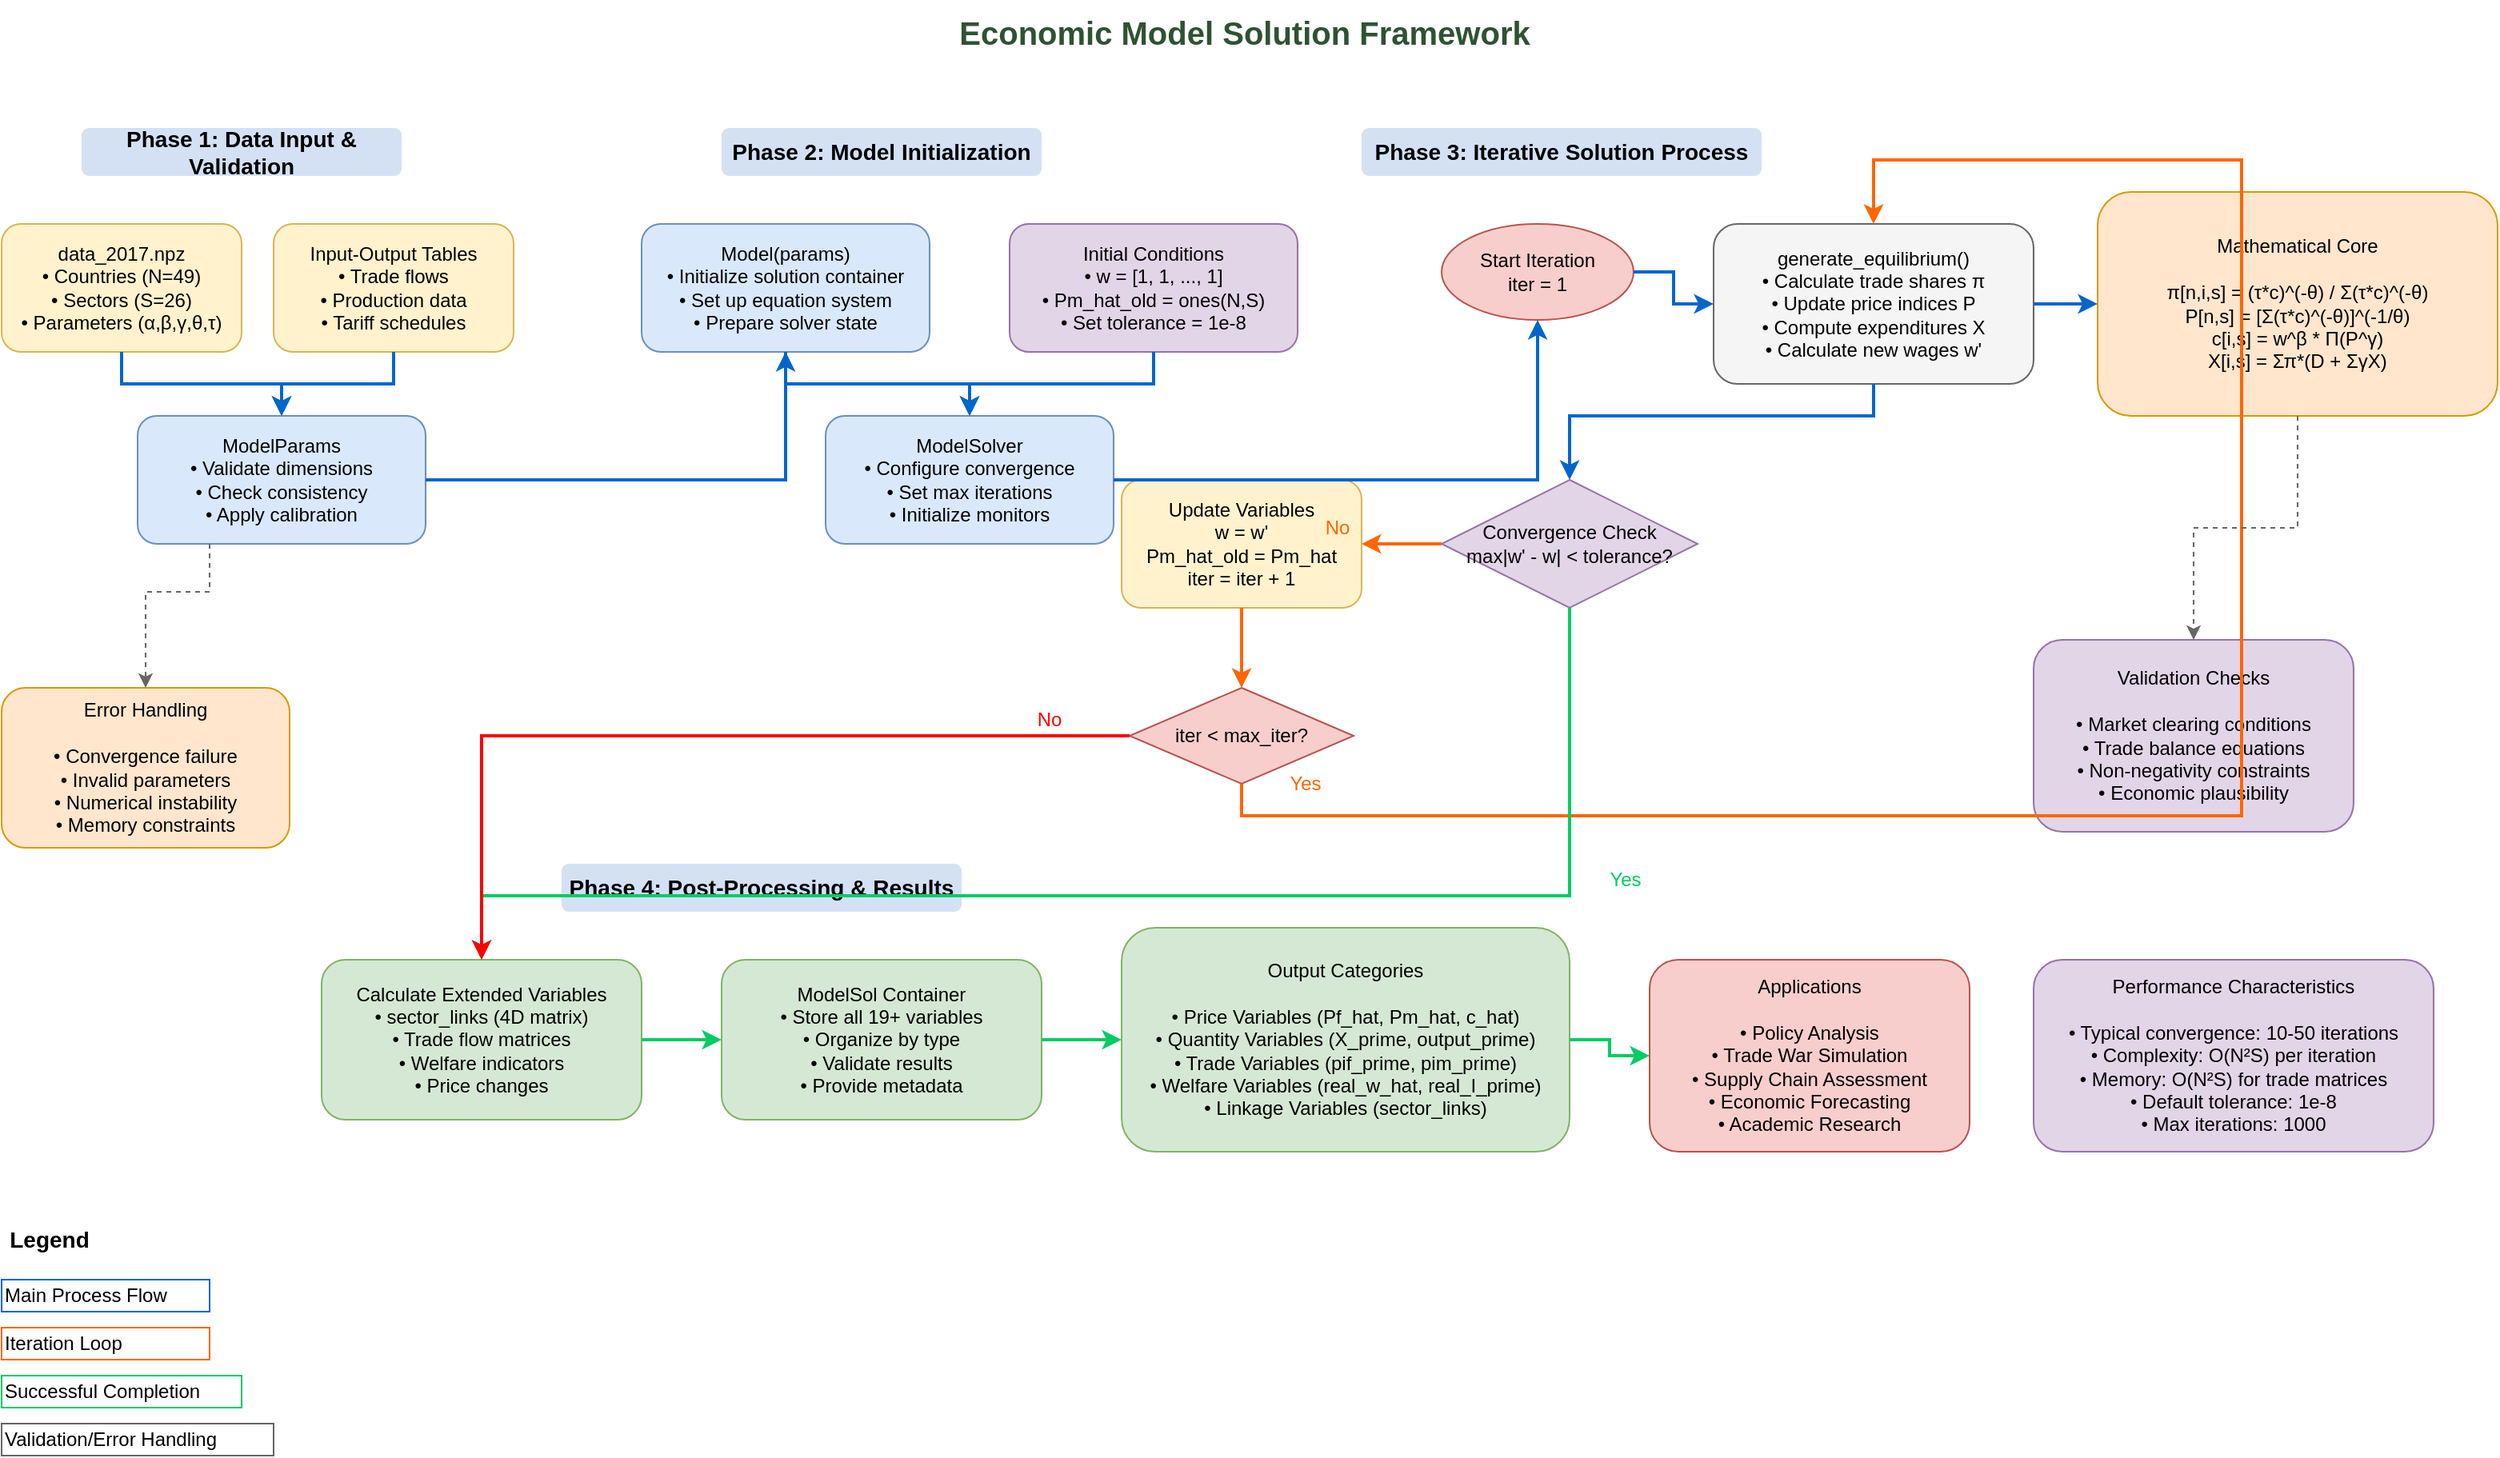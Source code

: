 <mxfile version="24.7.17">
  <diagram name="Model Solution Flow" id="model-solution-flow">
    <mxGraphModel dx="1422" dy="794" grid="1" gridSize="10" guides="1" tooltips="1" connect="1" arrows="1" fold="1" page="1" pageScale="1" pageWidth="1654" pageHeight="1169" math="0" shadow="0">
      <root>
        <mxCell id="0" />
        <mxCell id="1" parent="0" />
        
        <!-- Title -->
        <mxCell id="title" value="Economic Model Solution Framework" style="text;html=1;strokeColor=none;fillColor=none;align=center;verticalAlign=middle;whiteSpace=wrap;rounded=0;fontSize=20;fontStyle=1;fontColor=#2F5233;" vertex="1" parent="1">
          <mxGeometry x="527" y="40" width="600" height="40" as="geometry" />
        </mxCell>

        <!-- Phase 1: Data Input -->
        <mxCell id="phase1_title" value="Phase 1: Data Input &amp; Validation" style="text;html=1;strokeColor=none;fillColor=#d4e1f5;align=center;verticalAlign=middle;whiteSpace=wrap;rounded=1;fontSize=14;fontStyle=1;" vertex="1" parent="1">
          <mxGeometry x="100" y="120" width="200" height="30" as="geometry" />
        </mxCell>

        <!-- Data Sources -->
        <mxCell id="data_npz" value="data_2017.npz&#xa;• Countries (N=49)&#xa;• Sectors (S=26)&#xa;• Parameters (α,β,γ,θ,τ)" style="rounded=1;whiteSpace=wrap;html=1;fillColor=#fff2cc;strokeColor=#d6b656;" vertex="1" parent="1">
          <mxGeometry x="50" y="180" width="150" height="80" as="geometry" />
        </mxCell>

        <mxCell id="io_data" value="Input-Output Tables&#xa;• Trade flows&#xa;• Production data&#xa;• Tariff schedules" style="rounded=1;whiteSpace=wrap;html=1;fillColor=#fff2cc;strokeColor=#d6b656;" vertex="1" parent="1">
          <mxGeometry x="220" y="180" width="150" height="80" as="geometry" />
        </mxCell>

        <!-- ModelParams -->
        <mxCell id="model_params" value="ModelParams&#xa;• Validate dimensions&#xa;• Check consistency&#xa;• Apply calibration" style="rounded=1;whiteSpace=wrap;html=1;fillColor=#dae8fc;strokeColor=#6c8ebf;" vertex="1" parent="1">
          <mxGeometry x="135" y="300" width="180" height="80" as="geometry" />
        </mxCell>

        <!-- Phase 2: Model Initialization -->
        <mxCell id="phase2_title" value="Phase 2: Model Initialization" style="text;html=1;strokeColor=none;fillColor=#d4e1f5;align=center;verticalAlign=middle;whiteSpace=wrap;rounded=1;fontSize=14;fontStyle=1;" vertex="1" parent="1">
          <mxGeometry x="500" y="120" width="200" height="30" as="geometry" />
        </mxCell>

        <!-- Model Creation -->
        <mxCell id="model_class" value="Model(params)&#xa;• Initialize solution container&#xa;• Set up equation system&#xa;• Prepare solver state" style="rounded=1;whiteSpace=wrap;html=1;fillColor=#dae8fc;strokeColor=#6c8ebf;" vertex="1" parent="1">
          <mxGeometry x="450" y="180" width="180" height="80" as="geometry" />
        </mxCell>

        <!-- Initial Conditions -->
        <mxCell id="initial_guess" value="Initial Conditions&#xa;• w = [1, 1, ..., 1]&#xa;• Pm_hat_old = ones(N,S)&#xa;• Set tolerance = 1e-8" style="rounded=1;whiteSpace=wrap;html=1;fillColor=#e1d5e7;strokeColor=#9673a6;" vertex="1" parent="1">
          <mxGeometry x="680" y="180" width="180" height="80" as="geometry" />
        </mxCell>

        <!-- ModelSolver -->
        <mxCell id="model_solver" value="ModelSolver&#xa;• Configure convergence&#xa;• Set max iterations&#xa;• Initialize monitors" style="rounded=1;whiteSpace=wrap;html=1;fillColor=#dae8fc;strokeColor=#6c8ebf;" vertex="1" parent="1">
          <mxGeometry x="565" y="300" width="180" height="80" as="geometry" />
        </mxCell>

        <!-- Phase 3: Iterative Solution -->
        <mxCell id="phase3_title" value="Phase 3: Iterative Solution Process" style="text;html=1;strokeColor=none;fillColor=#d4e1f5;align=center;verticalAlign=middle;whiteSpace=wrap;rounded=1;fontSize=14;fontStyle=1;" vertex="1" parent="1">
          <mxGeometry x="900" y="120" width="250" height="30" as="geometry" />
        </mxCell>

        <!-- Iteration Loop Start -->
        <mxCell id="iteration_start" value="Start Iteration&#xa;iter = 1" style="ellipse;whiteSpace=wrap;html=1;fillColor=#f8cecc;strokeColor=#b85450;" vertex="1" parent="1">
          <mxGeometry x="950" y="180" width="120" height="60" as="geometry" />
        </mxCell>

        <!-- Generate Equilibrium -->
        <mxCell id="generate_eq" value="generate_equilibrium()&#xa;• Calculate trade shares π&#xa;• Update price indices P&#xa;• Compute expenditures X&#xa;• Calculate new wages w'" style="rounded=1;whiteSpace=wrap;html=1;fillColor=#f5f5f5;strokeColor=#666666;" vertex="1" parent="1">
          <mxGeometry x="1120" y="180" width="200" height="100" as="geometry" />
        </mxCell>

        <!-- Mathematical Core -->
        <mxCell id="math_core" value="Mathematical Core&#xa;&#xa;π[n,i,s] = (τ*c)^(-θ) / Σ(τ*c)^(-θ)&#xa;P[n,s] = [Σ(τ*c)^(-θ)]^(-1/θ)&#xa;c[i,s] = w^β * Π(P^γ)&#xa;X[i,s] = Σπ*(D + ΣγX)" style="rounded=1;whiteSpace=wrap;html=1;fillColor=#ffe6cc;strokeColor=#d79b00;" vertex="1" parent="1">
          <mxGeometry x="1360" y="160" width="250" height="140" as="geometry" />
        </mxCell>

        <!-- Convergence Check -->
        <mxCell id="convergence" value="Convergence Check&#xa;max|w' - w| &lt; tolerance?" style="rhombus;whiteSpace=wrap;html=1;fillColor=#e1d5e7;strokeColor=#9673a6;" vertex="1" parent="1">
          <mxGeometry x="950" y="340" width="160" height="80" as="geometry" />
        </mxCell>

        <!-- Update Variables -->
        <mxCell id="update_vars" value="Update Variables&#xa;w = w'&#xa;Pm_hat_old = Pm_hat&#xa;iter = iter + 1" style="rounded=1;whiteSpace=wrap;html=1;fillColor=#fff2cc;strokeColor=#d6b656;" vertex="1" parent="1">
          <mxGeometry x="750" y="340" width="150" height="80" as="geometry" />
        </mxCell>

        <!-- Max Iterations Check -->
        <mxCell id="max_iter" value="iter &lt; max_iter?" style="rhombus;whiteSpace=wrap;html=1;fillColor=#f8cecc;strokeColor=#b85450;" vertex="1" parent="1">
          <mxGeometry x="755" y="470" width="140" height="60" as="geometry" />
        </mxCell>

        <!-- Phase 4: Post-Processing -->
        <mxCell id="phase4_title" value="Phase 4: Post-Processing &amp; Results" style="text;html=1;strokeColor=none;fillColor=#d4e1f5;align=center;verticalAlign=middle;whiteSpace=wrap;rounded=1;fontSize=14;fontStyle=1;" vertex="1" parent="1">
          <mxGeometry x="400" y="580" width="250" height="30" as="geometry" />
        </mxCell>

        <!-- Calculate Extended Variables -->
        <mxCell id="extended_vars" value="Calculate Extended Variables&#xa;• sector_links (4D matrix)&#xa;• Trade flow matrices&#xa;• Welfare indicators&#xa;• Price changes" style="rounded=1;whiteSpace=wrap;html=1;fillColor=#d5e8d4;strokeColor=#82b366;" vertex="1" parent="1">
          <mxGeometry x="250" y="640" width="200" height="100" as="geometry" />
        </mxCell>

        <!-- ModelSol Container -->
        <mxCell id="model_sol" value="ModelSol Container&#xa;• Store all 19+ variables&#xa;• Organize by type&#xa;• Validate results&#xa;• Provide metadata" style="rounded=1;whiteSpace=wrap;html=1;fillColor=#d5e8d4;strokeColor=#82b366;" vertex="1" parent="1">
          <mxGeometry x="500" y="640" width="200" height="100" as="geometry" />
        </mxCell>

        <!-- Output Categories -->
        <mxCell id="output_categories" value="Output Categories&#xa;&#xa;• Price Variables (Pf_hat, Pm_hat, c_hat)&#xa;• Quantity Variables (X_prime, output_prime)&#xa;• Trade Variables (pif_prime, pim_prime)&#xa;• Welfare Variables (real_w_hat, real_I_prime)&#xa;• Linkage Variables (sector_links)" style="rounded=1;whiteSpace=wrap;html=1;fillColor=#d5e8d4;strokeColor=#82b366;" vertex="1" parent="1">
          <mxGeometry x="750" y="620" width="280" height="140" as="geometry" />
        </mxCell>

        <!-- Applications -->
        <mxCell id="applications" value="Applications&#xa;&#xa;• Policy Analysis&#xa;• Trade War Simulation&#xa;• Supply Chain Assessment&#xa;• Economic Forecasting&#xa;• Academic Research" style="rounded=1;whiteSpace=wrap;html=1;fillColor=#f8cecc;strokeColor=#b85450;" vertex="1" parent="1">
          <mxGeometry x="1080" y="640" width="200" height="120" as="geometry" />
        </mxCell>

        <!-- Error Handling -->
        <mxCell id="error_handling" value="Error Handling&#xa;&#xa;• Convergence failure&#xa;• Invalid parameters&#xa;• Numerical instability&#xa;• Memory constraints" style="rounded=1;whiteSpace=wrap;html=1;fillColor=#ffe6cc;strokeColor=#d79b00;" vertex="1" parent="1">
          <mxGeometry x="50" y="470" width="180" height="100" as="geometry" />
        </mxCell>

        <!-- Validation Checks -->
        <mxCell id="validation" value="Validation Checks&#xa;&#xa;• Market clearing conditions&#xa;• Trade balance equations&#xa;• Non-negativity constraints&#xa;• Economic plausibility" style="rounded=1;whiteSpace=wrap;html=1;fillColor=#e1d5e7;strokeColor=#9673a6;" vertex="1" parent="1">
          <mxGeometry x="1320" y="440" width="200" height="120" as="geometry" />
        </mxCell>

        <!-- Arrows - Phase 1 -->
        <mxCell id="arrow1" style="edgeStyle=orthogonalEdgeStyle;rounded=0;orthogonalLoop=1;jettySize=auto;html=1;strokeWidth=2;strokeColor=#0066CC;" source="data_npz" target="model_params" edge="1" parent="1">
          <mxGeometry relative="1" as="geometry" />
        </mxCell>

        <mxCell id="arrow2" style="edgeStyle=orthogonalEdgeStyle;rounded=0;orthogonalLoop=1;jettySize=auto;html=1;strokeWidth=2;strokeColor=#0066CC;" source="io_data" target="model_params" edge="1" parent="1">
          <mxGeometry relative="1" as="geometry" />
        </mxCell>

        <!-- Phase 1 to Phase 2 -->
        <mxCell id="arrow3" style="edgeStyle=orthogonalEdgeStyle;rounded=0;orthogonalLoop=1;jettySize=auto;html=1;strokeWidth=2;strokeColor=#0066CC;" source="model_params" target="model_class" edge="1" parent="1">
          <mxGeometry relative="1" as="geometry" />
        </mxCell>

        <!-- Phase 2 internal -->
        <mxCell id="arrow4" style="edgeStyle=orthogonalEdgeStyle;rounded=0;orthogonalLoop=1;jettySize=auto;html=1;strokeWidth=2;strokeColor=#0066CC;" source="model_class" target="model_solver" edge="1" parent="1">
          <mxGeometry relative="1" as="geometry" />
        </mxCell>

        <mxCell id="arrow5" style="edgeStyle=orthogonalEdgeStyle;rounded=0;orthogonalLoop=1;jettySize=auto;html=1;strokeWidth=2;strokeColor=#0066CC;" source="initial_guess" target="model_solver" edge="1" parent="1">
          <mxGeometry relative="1" as="geometry" />
        </mxCell>

        <!-- Phase 2 to Phase 3 -->
        <mxCell id="arrow6" style="edgeStyle=orthogonalEdgeStyle;rounded=0;orthogonalLoop=1;jettySize=auto;html=1;strokeWidth=2;strokeColor=#0066CC;" source="model_solver" target="iteration_start" edge="1" parent="1">
          <mxGeometry relative="1" as="geometry" />
        </mxCell>

        <!-- Iteration loop -->
        <mxCell id="arrow7" style="edgeStyle=orthogonalEdgeStyle;rounded=0;orthogonalLoop=1;jettySize=auto;html=1;strokeWidth=2;strokeColor=#0066CC;" source="iteration_start" target="generate_eq" edge="1" parent="1">
          <mxGeometry relative="1" as="geometry" />
        </mxCell>

        <mxCell id="arrow8" style="edgeStyle=orthogonalEdgeStyle;rounded=0;orthogonalLoop=1;jettySize=auto;html=1;strokeWidth=2;strokeColor=#0066CC;" source="generate_eq" target="math_core" edge="1" parent="1">
          <mxGeometry relative="1" as="geometry" />
        </mxCell>

        <mxCell id="arrow9" style="edgeStyle=orthogonalEdgeStyle;rounded=0;orthogonalLoop=1;jettySize=auto;html=1;strokeWidth=2;strokeColor=#0066CC;" source="generate_eq" target="convergence" edge="1" parent="1">
          <mxGeometry relative="1" as="geometry">
            <Array as="points">
              <mxPoint x="1220" y="300" />
              <mxPoint x="1030" y="300" />
            </Array>
          </mxGeometry>
        </mxCell>

        <!-- Convergence No -->
        <mxCell id="arrow10" style="edgeStyle=orthogonalEdgeStyle;rounded=0;orthogonalLoop=1;jettySize=auto;html=1;strokeWidth=2;strokeColor=#FF6600;" source="convergence" target="update_vars" edge="1" parent="1">
          <mxGeometry relative="1" as="geometry" />
        </mxCell>
        <mxCell id="label_no" value="No" style="text;html=1;strokeColor=none;fillColor=none;align=center;verticalAlign=middle;whiteSpace=wrap;rounded=0;fontSize=12;fontColor=#FF6600;" vertex="1" parent="1">
          <mxGeometry x="870" y="360" width="30" height="20" as="geometry" />
        </mxCell>

        <mxCell id="arrow11" style="edgeStyle=orthogonalEdgeStyle;rounded=0;orthogonalLoop=1;jettySize=auto;html=1;strokeWidth=2;strokeColor=#FF6600;" source="update_vars" target="max_iter" edge="1" parent="1">
          <mxGeometry relative="1" as="geometry" />
        </mxCell>

        <!-- Max iterations Yes - continue loop -->
        <mxCell id="arrow12" style="edgeStyle=orthogonalEdgeStyle;rounded=0;orthogonalLoop=1;jettySize=auto;html=1;strokeWidth=2;strokeColor=#FF6600;" source="max_iter" target="generate_eq" edge="1" parent="1">
          <mxGeometry relative="1" as="geometry">
            <Array as="points">
              <mxPoint x="825" y="550" />
              <mxPoint x="1450" y="550" />
              <mxPoint x="1450" y="140" />
              <mxPoint x="1220" y="140" />
            </Array>
          </mxGeometry>
        </mxCell>
        <mxCell id="label_yes1" value="Yes" style="text;html=1;strokeColor=none;fillColor=none;align=center;verticalAlign=middle;whiteSpace=wrap;rounded=0;fontSize=12;fontColor=#FF6600;" vertex="1" parent="1">
          <mxGeometry x="850" y="520" width="30" height="20" as="geometry" />
        </mxCell>

        <!-- Convergence Yes or Max iterations No - go to results -->
        <mxCell id="arrow13" style="edgeStyle=orthogonalEdgeStyle;rounded=0;orthogonalLoop=1;jettySize=auto;html=1;strokeWidth=2;strokeColor=#00CC66;" source="convergence" target="extended_vars" edge="1" parent="1">
          <mxGeometry relative="1" as="geometry">
            <Array as="points">
              <mxPoint x="1030" y="600" />
              <mxPoint x="350" y="600" />
            </Array>
          </mxGeometry>
        </mxCell>
        <mxCell id="label_yes2" value="Yes" style="text;html=1;strokeColor=none;fillColor=none;align=center;verticalAlign=middle;whiteSpace=wrap;rounded=0;fontSize=12;fontColor=#00CC66;" vertex="1" parent="1">
          <mxGeometry x="1050" y="580" width="30" height="20" as="geometry" />
        </mxCell>

        <mxCell id="arrow14" style="edgeStyle=orthogonalEdgeStyle;rounded=0;orthogonalLoop=1;jettySize=auto;html=1;strokeWidth=2;strokeColor=#FF0000;" source="max_iter" target="extended_vars" edge="1" parent="1">
          <mxGeometry relative="1" as="geometry">
            <Array as="points">
              <mxPoint x="720" y="500" />
              <mxPoint x="350" y="500" />
              <mxPoint x="350" y="620" />
            </Array>
          </mxGeometry>
        </mxCell>
        <mxCell id="label_no2" value="No" style="text;html=1;strokeColor=none;fillColor=none;align=center;verticalAlign=middle;whiteSpace=wrap;rounded=0;fontSize=12;fontColor=#FF0000;" vertex="1" parent="1">
          <mxGeometry x="690" y="480" width="30" height="20" as="geometry" />
        </mxCell>

        <!-- Phase 4 internal -->
        <mxCell id="arrow15" style="edgeStyle=orthogonalEdgeStyle;rounded=0;orthogonalLoop=1;jettySize=auto;html=1;strokeWidth=2;strokeColor=#00CC66;" source="extended_vars" target="model_sol" edge="1" parent="1">
          <mxGeometry relative="1" as="geometry" />
        </mxCell>

        <mxCell id="arrow16" style="edgeStyle=orthogonalEdgeStyle;rounded=0;orthogonalLoop=1;jettySize=auto;html=1;strokeWidth=2;strokeColor=#00CC66;" source="model_sol" target="output_categories" edge="1" parent="1">
          <mxGeometry relative="1" as="geometry" />
        </mxCell>

        <mxCell id="arrow17" style="edgeStyle=orthogonalEdgeStyle;rounded=0;orthogonalLoop=1;jettySize=auto;html=1;strokeWidth=2;strokeColor=#00CC66;" source="output_categories" target="applications" edge="1" parent="1">
          <mxGeometry relative="1" as="geometry" />
        </mxCell>

        <!-- Validation connections -->
        <mxCell id="arrow18" style="edgeStyle=orthogonalEdgeStyle;rounded=0;orthogonalLoop=1;jettySize=auto;html=1;strokeWidth=1;strokeColor=#666666;dashed=1;" source="math_core" target="validation" edge="1" parent="1">
          <mxGeometry relative="1" as="geometry" />
        </mxCell>

        <!-- Error handling connections -->
        <mxCell id="arrow19" style="edgeStyle=orthogonalEdgeStyle;rounded=0;orthogonalLoop=1;jettySize=auto;html=1;strokeWidth=1;strokeColor=#666666;dashed=1;" source="model_params" target="error_handling" edge="1" parent="1">
          <mxGeometry relative="1" as="geometry">
            <Array as="points">
              <mxPoint x="180" y="410" />
              <mxPoint x="140" y="410" />
            </Array>
          </mxGeometry>
        </mxCell>

        <!-- Legend -->
        <mxCell id="legend_title" value="Legend" style="text;html=1;strokeColor=none;fillColor=none;align=center;verticalAlign=middle;whiteSpace=wrap;rounded=0;fontSize=14;fontStyle=1;" vertex="1" parent="1">
          <mxGeometry x="50" y="800" width="60" height="30" as="geometry" />
        </mxCell>

        <mxCell id="legend_main" value="Main Process Flow" style="text;html=1;strokeColor=#0066CC;fillColor=none;align=left;verticalAlign=middle;whiteSpace=wrap;rounded=0;fontSize=12;" vertex="1" parent="1">
          <mxGeometry x="50" y="840" width="130" height="20" as="geometry" />
        </mxCell>

        <mxCell id="legend_iteration" value="Iteration Loop" style="text;html=1;strokeColor=#FF6600;fillColor=none;align=left;verticalAlign=middle;whiteSpace=wrap;rounded=0;fontSize=12;" vertex="1" parent="1">
          <mxGeometry x="50" y="870" width="130" height="20" as="geometry" />
        </mxCell>

        <mxCell id="legend_success" value="Successful Completion" style="text;html=1;strokeColor=#00CC66;fillColor=none;align=left;verticalAlign=middle;whiteSpace=wrap;rounded=0;fontSize=12;" vertex="1" parent="1">
          <mxGeometry x="50" y="900" width="150" height="20" as="geometry" />
        </mxCell>

        <mxCell id="legend_validation" value="Validation/Error Handling" style="text;html=1;strokeColor=#666666;fillColor=none;align=left;verticalAlign=middle;whiteSpace=wrap;rounded=0;fontSize=12;" vertex="1" parent="1">
          <mxGeometry x="50" y="930" width="170" height="20" as="geometry" />
        </mxCell>

        <!-- Performance metrics -->
        <mxCell id="performance" value="Performance Characteristics&#xa;&#xa;• Typical convergence: 10-50 iterations&#xa;• Complexity: O(N²S) per iteration&#xa;• Memory: O(N²S) for trade matrices&#xa;• Default tolerance: 1e-8&#xa;• Max iterations: 1000" style="rounded=1;whiteSpace=wrap;html=1;fillColor=#e1d5e7;strokeColor=#9673a6;" vertex="1" parent="1">
          <mxGeometry x="1320" y="640" width="250" height="120" as="geometry" />
        </mxCell>

      </root>
    </mxGraphModel>
  </diagram>
</mxfile> 